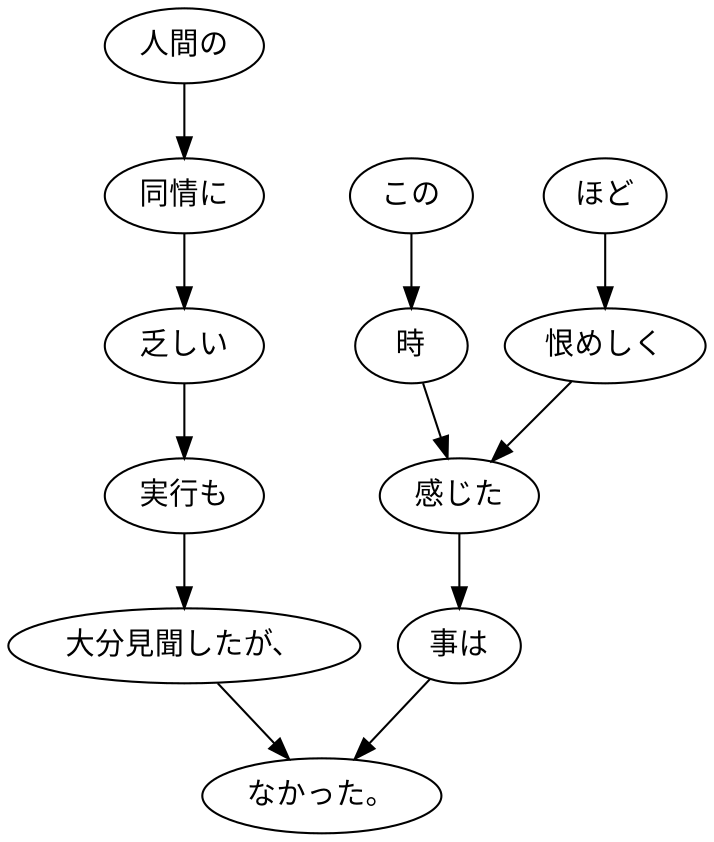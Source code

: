 digraph graph637 {
	node0 [label="人間の"];
	node1 [label="同情に"];
	node2 [label="乏しい"];
	node3 [label="実行も"];
	node4 [label="大分見聞したが、"];
	node5 [label="この"];
	node6 [label="時"];
	node7 [label="ほど"];
	node8 [label="恨めしく"];
	node9 [label="感じた"];
	node10 [label="事は"];
	node11 [label="なかった。"];
	node0 -> node1;
	node1 -> node2;
	node2 -> node3;
	node3 -> node4;
	node4 -> node11;
	node5 -> node6;
	node6 -> node9;
	node7 -> node8;
	node8 -> node9;
	node9 -> node10;
	node10 -> node11;
}

